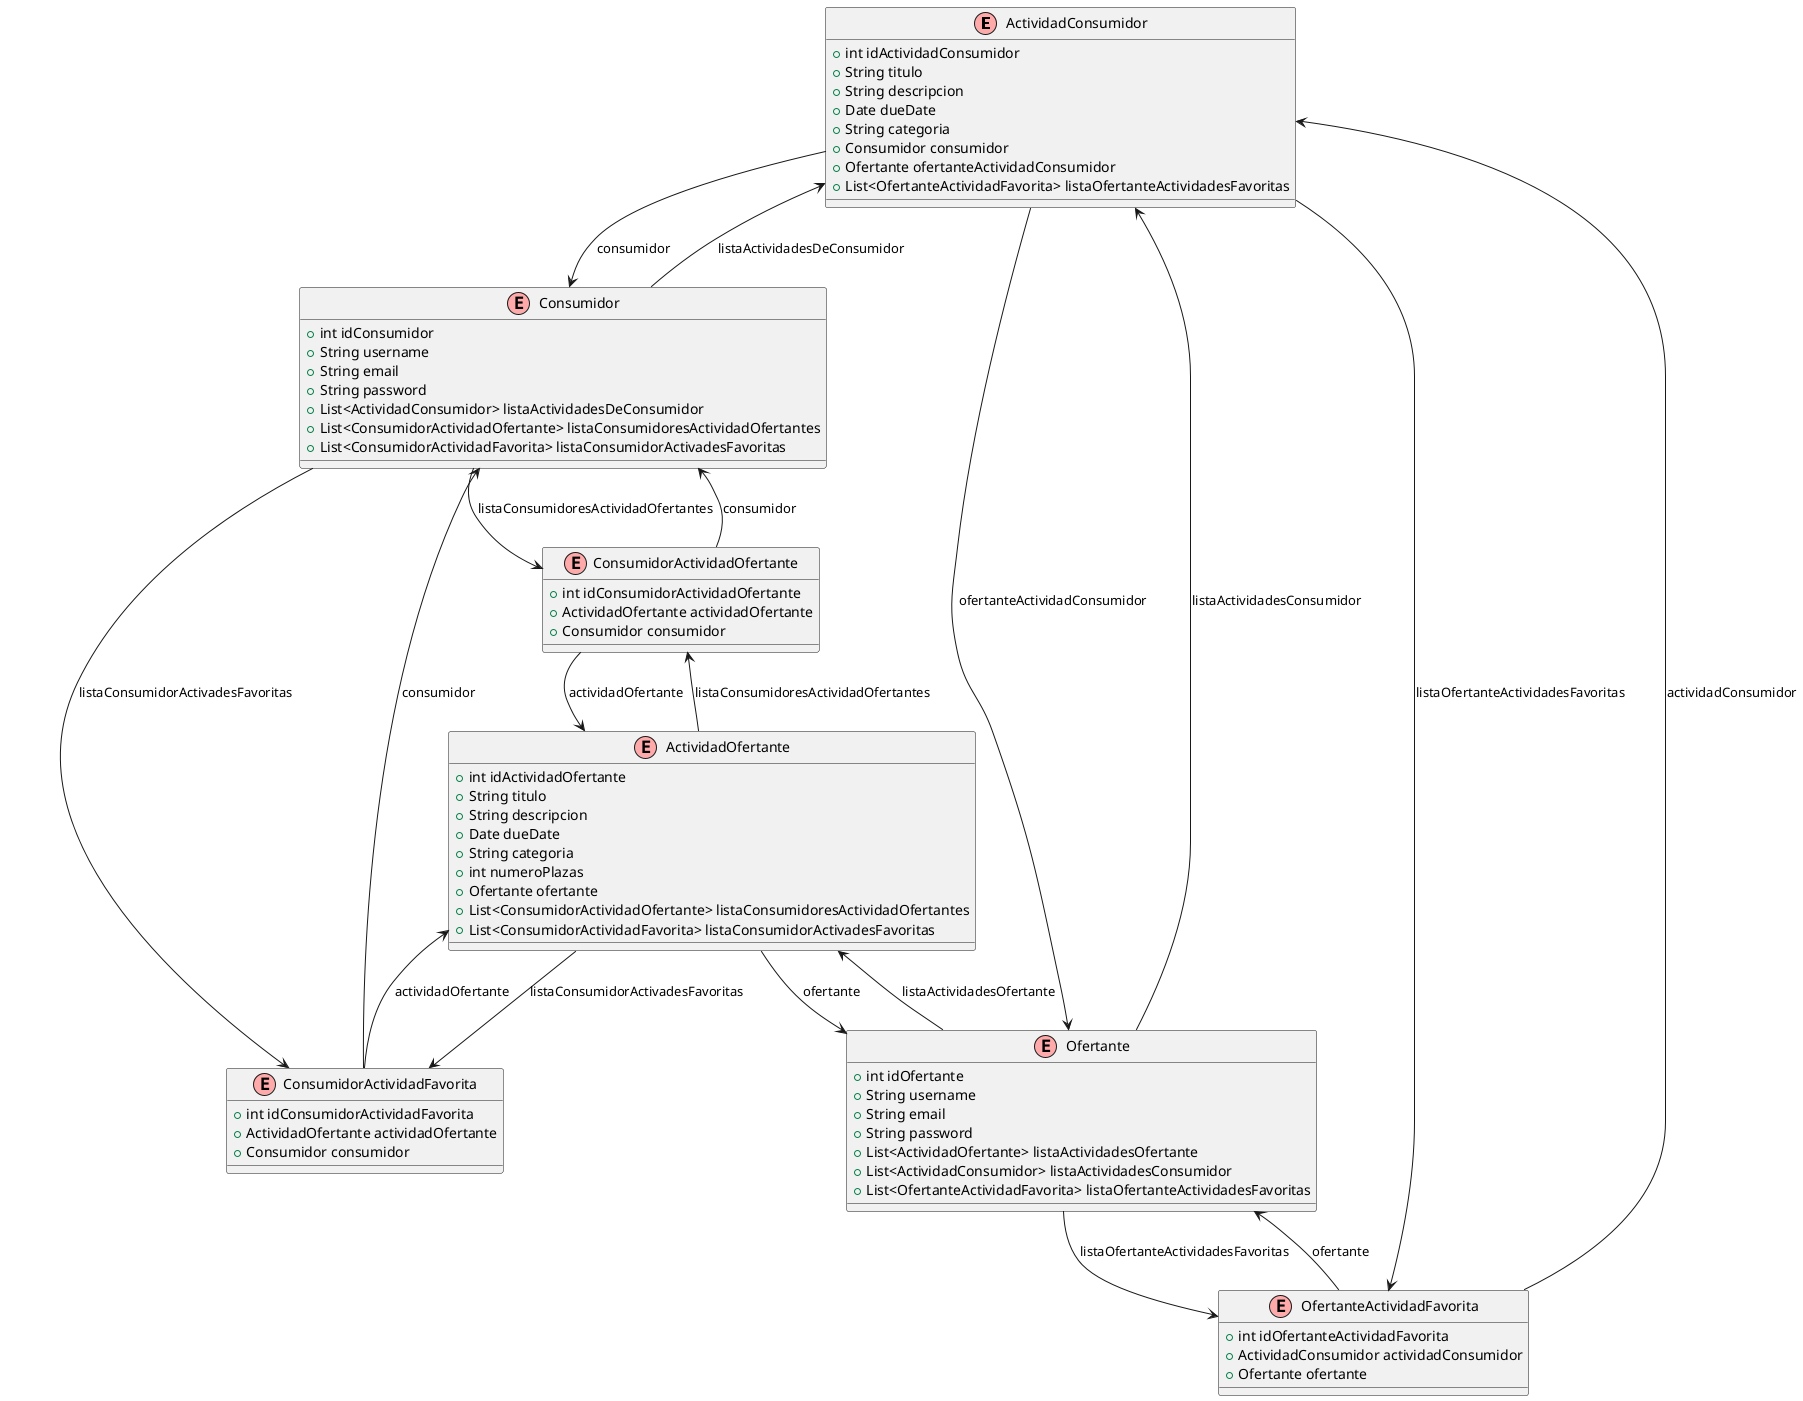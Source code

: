 @startuml
!define ENTITY(x) class x << (E,#FFAAAA) >>
ENTITY(ActividadConsumidor) {
    +int idActividadConsumidor
    +String titulo
    +String descripcion
    +Date dueDate
    +String categoria
    +Consumidor consumidor
    +Ofertante ofertanteActividadConsumidor
    +List<OfertanteActividadFavorita> listaOfertanteActividadesFavoritas
}

ENTITY(Consumidor) {
    +int idConsumidor
    +String username
    +String email
    +String password
    +List<ActividadConsumidor> listaActividadesDeConsumidor
    +List<ConsumidorActividadOfertante> listaConsumidoresActividadOfertantes
    +List<ConsumidorActividadFavorita> listaConsumidorActivadesFavoritas
}

ENTITY(ActividadOfertante) {
    +int idActividadOfertante
    +String titulo
    +String descripcion
    +Date dueDate
    +String categoria
    +int numeroPlazas
    +Ofertante ofertante
    +List<ConsumidorActividadOfertante> listaConsumidoresActividadOfertantes
    +List<ConsumidorActividadFavorita> listaConsumidorActivadesFavoritas
}

ENTITY(Ofertante) {
    +int idOfertante
    +String username
    +String email
    +String password
    +List<ActividadOfertante> listaActividadesOfertante
    +List<ActividadConsumidor> listaActividadesConsumidor
    +List<OfertanteActividadFavorita> listaOfertanteActividadesFavoritas
}

ENTITY(ConsumidorActividadFavorita) {
    +int idConsumidorActividadFavorita
    +ActividadOfertante actividadOfertante
    +Consumidor consumidor
}

ENTITY(ConsumidorActividadOfertante) {
    +int idConsumidorActividadOfertante
    +ActividadOfertante actividadOfertante
    +Consumidor consumidor
}

ENTITY(OfertanteActividadFavorita) {
    +int idOfertanteActividadFavorita
    +ActividadConsumidor actividadConsumidor
    +Ofertante ofertante
}

ActividadConsumidor --> Consumidor : consumidor
ActividadConsumidor --> Ofertante : ofertanteActividadConsumidor
ActividadConsumidor --> OfertanteActividadFavorita : listaOfertanteActividadesFavoritas

Consumidor --> ActividadConsumidor : listaActividadesDeConsumidor
Consumidor --> ConsumidorActividadOfertante : listaConsumidoresActividadOfertantes
Consumidor --> ConsumidorActividadFavorita : listaConsumidorActivadesFavoritas

ActividadOfertante --> Ofertante : ofertante
ActividadOfertante --> ConsumidorActividadOfertante : listaConsumidoresActividadOfertantes
ActividadOfertante --> ConsumidorActividadFavorita : listaConsumidorActivadesFavoritas

Ofertante --> ActividadOfertante : listaActividadesOfertante
Ofertante --> ActividadConsumidor : listaActividadesConsumidor
Ofertante --> OfertanteActividadFavorita : listaOfertanteActividadesFavoritas

ConsumidorActividadFavorita --> ActividadOfertante : actividadOfertante
ConsumidorActividadFavorita --> Consumidor : consumidor

ConsumidorActividadOfertante --> ActividadOfertante : actividadOfertante
ConsumidorActividadOfertante --> Consumidor : consumidor

OfertanteActividadFavorita --> ActividadConsumidor : actividadConsumidor
OfertanteActividadFavorita --> Ofertante : ofertante
@enduml